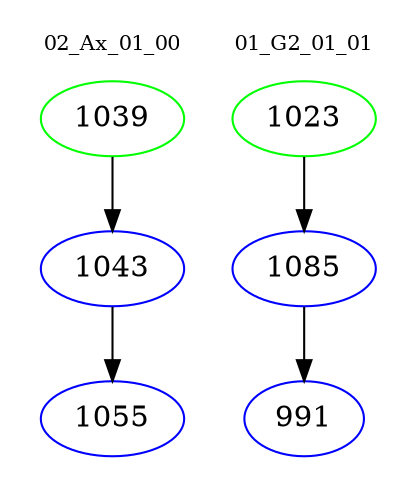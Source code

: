 digraph{
subgraph cluster_0 {
color = white
label = "02_Ax_01_00";
fontsize=10;
T0_1039 [label="1039", color="green"]
T0_1039 -> T0_1043 [color="black"]
T0_1043 [label="1043", color="blue"]
T0_1043 -> T0_1055 [color="black"]
T0_1055 [label="1055", color="blue"]
}
subgraph cluster_1 {
color = white
label = "01_G2_01_01";
fontsize=10;
T1_1023 [label="1023", color="green"]
T1_1023 -> T1_1085 [color="black"]
T1_1085 [label="1085", color="blue"]
T1_1085 -> T1_991 [color="black"]
T1_991 [label="991", color="blue"]
}
}

